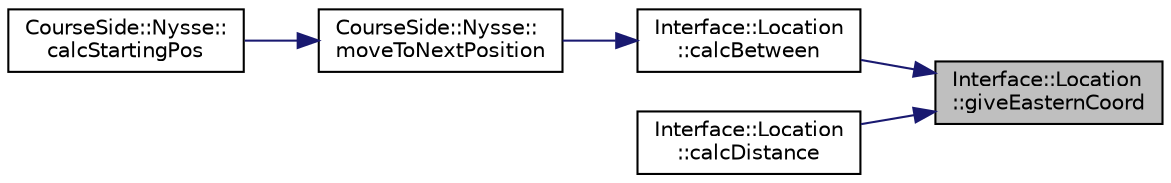 digraph "Interface::Location::giveEasternCoord"
{
 // LATEX_PDF_SIZE
  edge [fontname="Helvetica",fontsize="10",labelfontname="Helvetica",labelfontsize="10"];
  node [fontname="Helvetica",fontsize="10",shape=record];
  rankdir="RL";
  Node1 [label="Interface::Location\l::giveEasternCoord",height=0.2,width=0.4,color="black", fillcolor="grey75", style="filled", fontcolor="black",tooltip="giveEasternCoord returns the location of the eastern coordinate from map grid."];
  Node1 -> Node2 [dir="back",color="midnightblue",fontsize="10",style="solid",fontname="Helvetica"];
  Node2 [label="Interface::Location\l::calcBetween",height=0.2,width=0.4,color="black", fillcolor="white", style="filled",URL="$class_interface_1_1_location.html#a1bd79f247bb7783c57ece45c6065c537",tooltip="calcBetween calculates wanted position between two locations."];
  Node2 -> Node3 [dir="back",color="midnightblue",fontsize="10",style="solid",fontname="Helvetica"];
  Node3 [label="CourseSide::Nysse::\lmoveToNextPosition",height=0.2,width=0.4,color="black", fillcolor="white", style="filled",URL="$class_course_side_1_1_nysse.html#a9c0859c491ee3ccaf7b9350c9448d0c5",tooltip=" "];
  Node3 -> Node4 [dir="back",color="midnightblue",fontsize="10",style="solid",fontname="Helvetica"];
  Node4 [label="CourseSide::Nysse::\lcalcStartingPos",height=0.2,width=0.4,color="black", fillcolor="white", style="filled",URL="$class_course_side_1_1_nysse.html#a405592985db8578b654a91748187e3a5",tooltip=" "];
  Node1 -> Node5 [dir="back",color="midnightblue",fontsize="10",style="solid",fontname="Helvetica"];
  Node5 [label="Interface::Location\l::calcDistance",height=0.2,width=0.4,color="black", fillcolor="white", style="filled",URL="$class_interface_1_1_location.html#aa173757cc60962ecdeef28581afa5878",tooltip="calcDistance calculates the distance between two locations in map grid."];
}
